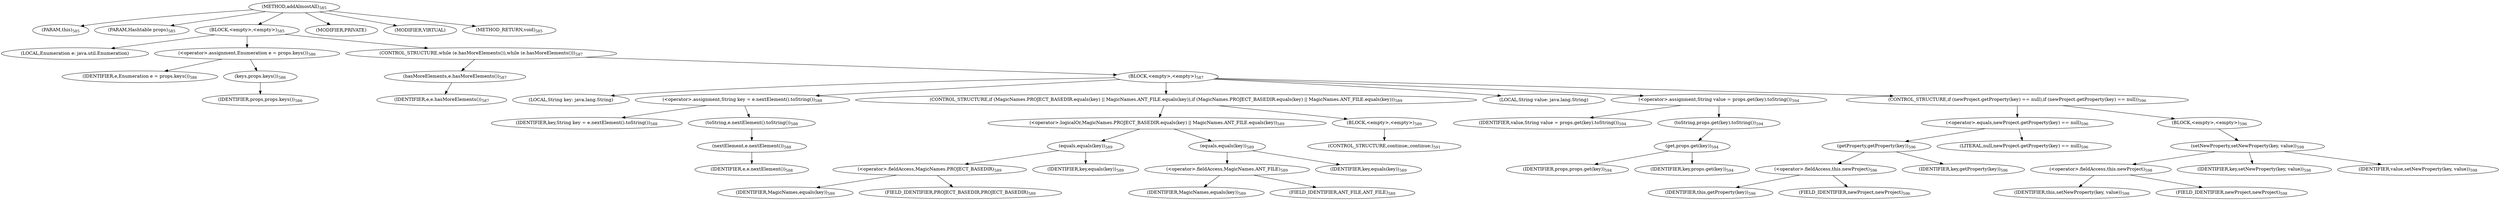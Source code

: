 digraph "addAlmostAll" {  
"1487" [label = <(METHOD,addAlmostAll)<SUB>585</SUB>> ]
"1488" [label = <(PARAM,this)<SUB>585</SUB>> ]
"1489" [label = <(PARAM,Hashtable props)<SUB>585</SUB>> ]
"1490" [label = <(BLOCK,&lt;empty&gt;,&lt;empty&gt;)<SUB>585</SUB>> ]
"1491" [label = <(LOCAL,Enumeration e: java.util.Enumeration)> ]
"1492" [label = <(&lt;operator&gt;.assignment,Enumeration e = props.keys())<SUB>586</SUB>> ]
"1493" [label = <(IDENTIFIER,e,Enumeration e = props.keys())<SUB>586</SUB>> ]
"1494" [label = <(keys,props.keys())<SUB>586</SUB>> ]
"1495" [label = <(IDENTIFIER,props,props.keys())<SUB>586</SUB>> ]
"1496" [label = <(CONTROL_STRUCTURE,while (e.hasMoreElements()),while (e.hasMoreElements()))<SUB>587</SUB>> ]
"1497" [label = <(hasMoreElements,e.hasMoreElements())<SUB>587</SUB>> ]
"1498" [label = <(IDENTIFIER,e,e.hasMoreElements())<SUB>587</SUB>> ]
"1499" [label = <(BLOCK,&lt;empty&gt;,&lt;empty&gt;)<SUB>587</SUB>> ]
"1500" [label = <(LOCAL,String key: java.lang.String)> ]
"1501" [label = <(&lt;operator&gt;.assignment,String key = e.nextElement().toString())<SUB>588</SUB>> ]
"1502" [label = <(IDENTIFIER,key,String key = e.nextElement().toString())<SUB>588</SUB>> ]
"1503" [label = <(toString,e.nextElement().toString())<SUB>588</SUB>> ]
"1504" [label = <(nextElement,e.nextElement())<SUB>588</SUB>> ]
"1505" [label = <(IDENTIFIER,e,e.nextElement())<SUB>588</SUB>> ]
"1506" [label = <(CONTROL_STRUCTURE,if (MagicNames.PROJECT_BASEDIR.equals(key) || MagicNames.ANT_FILE.equals(key)),if (MagicNames.PROJECT_BASEDIR.equals(key) || MagicNames.ANT_FILE.equals(key)))<SUB>589</SUB>> ]
"1507" [label = <(&lt;operator&gt;.logicalOr,MagicNames.PROJECT_BASEDIR.equals(key) || MagicNames.ANT_FILE.equals(key))<SUB>589</SUB>> ]
"1508" [label = <(equals,equals(key))<SUB>589</SUB>> ]
"1509" [label = <(&lt;operator&gt;.fieldAccess,MagicNames.PROJECT_BASEDIR)<SUB>589</SUB>> ]
"1510" [label = <(IDENTIFIER,MagicNames,equals(key))<SUB>589</SUB>> ]
"1511" [label = <(FIELD_IDENTIFIER,PROJECT_BASEDIR,PROJECT_BASEDIR)<SUB>589</SUB>> ]
"1512" [label = <(IDENTIFIER,key,equals(key))<SUB>589</SUB>> ]
"1513" [label = <(equals,equals(key))<SUB>589</SUB>> ]
"1514" [label = <(&lt;operator&gt;.fieldAccess,MagicNames.ANT_FILE)<SUB>589</SUB>> ]
"1515" [label = <(IDENTIFIER,MagicNames,equals(key))<SUB>589</SUB>> ]
"1516" [label = <(FIELD_IDENTIFIER,ANT_FILE,ANT_FILE)<SUB>589</SUB>> ]
"1517" [label = <(IDENTIFIER,key,equals(key))<SUB>589</SUB>> ]
"1518" [label = <(BLOCK,&lt;empty&gt;,&lt;empty&gt;)<SUB>589</SUB>> ]
"1519" [label = <(CONTROL_STRUCTURE,continue;,continue;)<SUB>591</SUB>> ]
"1520" [label = <(LOCAL,String value: java.lang.String)> ]
"1521" [label = <(&lt;operator&gt;.assignment,String value = props.get(key).toString())<SUB>594</SUB>> ]
"1522" [label = <(IDENTIFIER,value,String value = props.get(key).toString())<SUB>594</SUB>> ]
"1523" [label = <(toString,props.get(key).toString())<SUB>594</SUB>> ]
"1524" [label = <(get,props.get(key))<SUB>594</SUB>> ]
"1525" [label = <(IDENTIFIER,props,props.get(key))<SUB>594</SUB>> ]
"1526" [label = <(IDENTIFIER,key,props.get(key))<SUB>594</SUB>> ]
"1527" [label = <(CONTROL_STRUCTURE,if (newProject.getProperty(key) == null),if (newProject.getProperty(key) == null))<SUB>596</SUB>> ]
"1528" [label = <(&lt;operator&gt;.equals,newProject.getProperty(key) == null)<SUB>596</SUB>> ]
"1529" [label = <(getProperty,getProperty(key))<SUB>596</SUB>> ]
"1530" [label = <(&lt;operator&gt;.fieldAccess,this.newProject)<SUB>596</SUB>> ]
"1531" [label = <(IDENTIFIER,this,getProperty(key))<SUB>596</SUB>> ]
"1532" [label = <(FIELD_IDENTIFIER,newProject,newProject)<SUB>596</SUB>> ]
"1533" [label = <(IDENTIFIER,key,getProperty(key))<SUB>596</SUB>> ]
"1534" [label = <(LITERAL,null,newProject.getProperty(key) == null)<SUB>596</SUB>> ]
"1535" [label = <(BLOCK,&lt;empty&gt;,&lt;empty&gt;)<SUB>596</SUB>> ]
"1536" [label = <(setNewProperty,setNewProperty(key, value))<SUB>598</SUB>> ]
"1537" [label = <(&lt;operator&gt;.fieldAccess,this.newProject)<SUB>598</SUB>> ]
"1538" [label = <(IDENTIFIER,this,setNewProperty(key, value))<SUB>598</SUB>> ]
"1539" [label = <(FIELD_IDENTIFIER,newProject,newProject)<SUB>598</SUB>> ]
"1540" [label = <(IDENTIFIER,key,setNewProperty(key, value))<SUB>598</SUB>> ]
"1541" [label = <(IDENTIFIER,value,setNewProperty(key, value))<SUB>598</SUB>> ]
"1542" [label = <(MODIFIER,PRIVATE)> ]
"1543" [label = <(MODIFIER,VIRTUAL)> ]
"1544" [label = <(METHOD_RETURN,void)<SUB>585</SUB>> ]
  "1487" -> "1488" 
  "1487" -> "1489" 
  "1487" -> "1490" 
  "1487" -> "1542" 
  "1487" -> "1543" 
  "1487" -> "1544" 
  "1490" -> "1491" 
  "1490" -> "1492" 
  "1490" -> "1496" 
  "1492" -> "1493" 
  "1492" -> "1494" 
  "1494" -> "1495" 
  "1496" -> "1497" 
  "1496" -> "1499" 
  "1497" -> "1498" 
  "1499" -> "1500" 
  "1499" -> "1501" 
  "1499" -> "1506" 
  "1499" -> "1520" 
  "1499" -> "1521" 
  "1499" -> "1527" 
  "1501" -> "1502" 
  "1501" -> "1503" 
  "1503" -> "1504" 
  "1504" -> "1505" 
  "1506" -> "1507" 
  "1506" -> "1518" 
  "1507" -> "1508" 
  "1507" -> "1513" 
  "1508" -> "1509" 
  "1508" -> "1512" 
  "1509" -> "1510" 
  "1509" -> "1511" 
  "1513" -> "1514" 
  "1513" -> "1517" 
  "1514" -> "1515" 
  "1514" -> "1516" 
  "1518" -> "1519" 
  "1521" -> "1522" 
  "1521" -> "1523" 
  "1523" -> "1524" 
  "1524" -> "1525" 
  "1524" -> "1526" 
  "1527" -> "1528" 
  "1527" -> "1535" 
  "1528" -> "1529" 
  "1528" -> "1534" 
  "1529" -> "1530" 
  "1529" -> "1533" 
  "1530" -> "1531" 
  "1530" -> "1532" 
  "1535" -> "1536" 
  "1536" -> "1537" 
  "1536" -> "1540" 
  "1536" -> "1541" 
  "1537" -> "1538" 
  "1537" -> "1539" 
}
